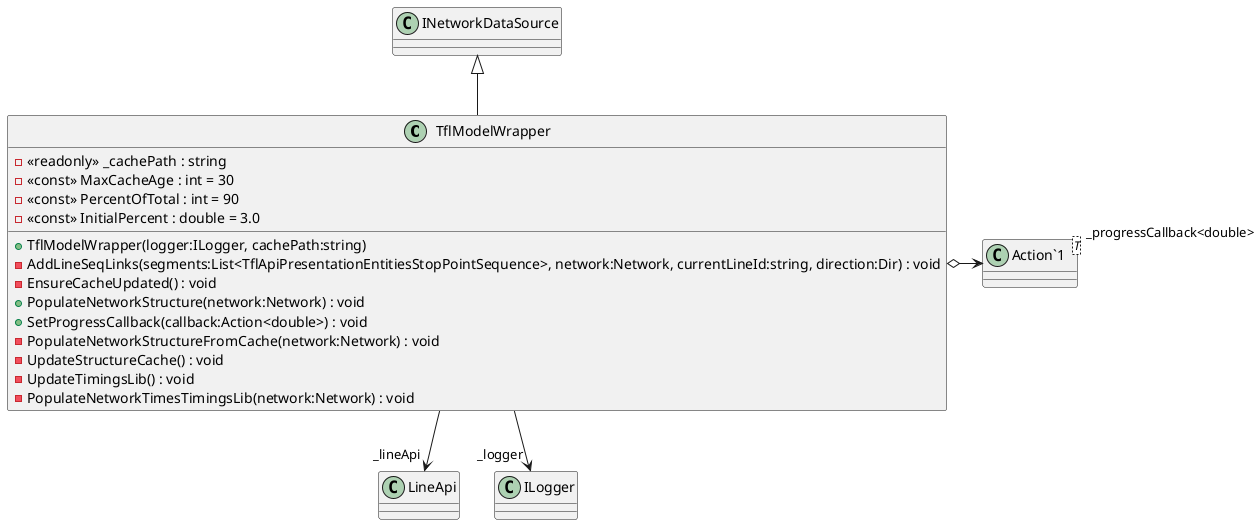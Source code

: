 @startuml
class TflModelWrapper {
    - <<readonly>> _cachePath : string
    - <<const>> MaxCacheAge : int = 30
    - <<const>> PercentOfTotal : int = 90
    - <<const>> InitialPercent : double = 3.0
    + TflModelWrapper(logger:ILogger, cachePath:string)
    - AddLineSeqLinks(segments:List<TflApiPresentationEntitiesStopPointSequence>, network:Network, currentLineId:string, direction:Dir) : void
    - EnsureCacheUpdated() : void
    + PopulateNetworkStructure(network:Network) : void
    + SetProgressCallback(callback:Action<double>) : void
    - PopulateNetworkStructureFromCache(network:Network) : void
    - UpdateStructureCache() : void
    - UpdateTimingsLib() : void
    - PopulateNetworkTimesTimingsLib(network:Network) : void
}
class "Action`1"<T> {
}
INetworkDataSource <|-- TflModelWrapper
TflModelWrapper --> "_lineApi" LineApi
TflModelWrapper --> "_logger" ILogger
TflModelWrapper o-> "_progressCallback<double>" "Action`1"
@enduml
